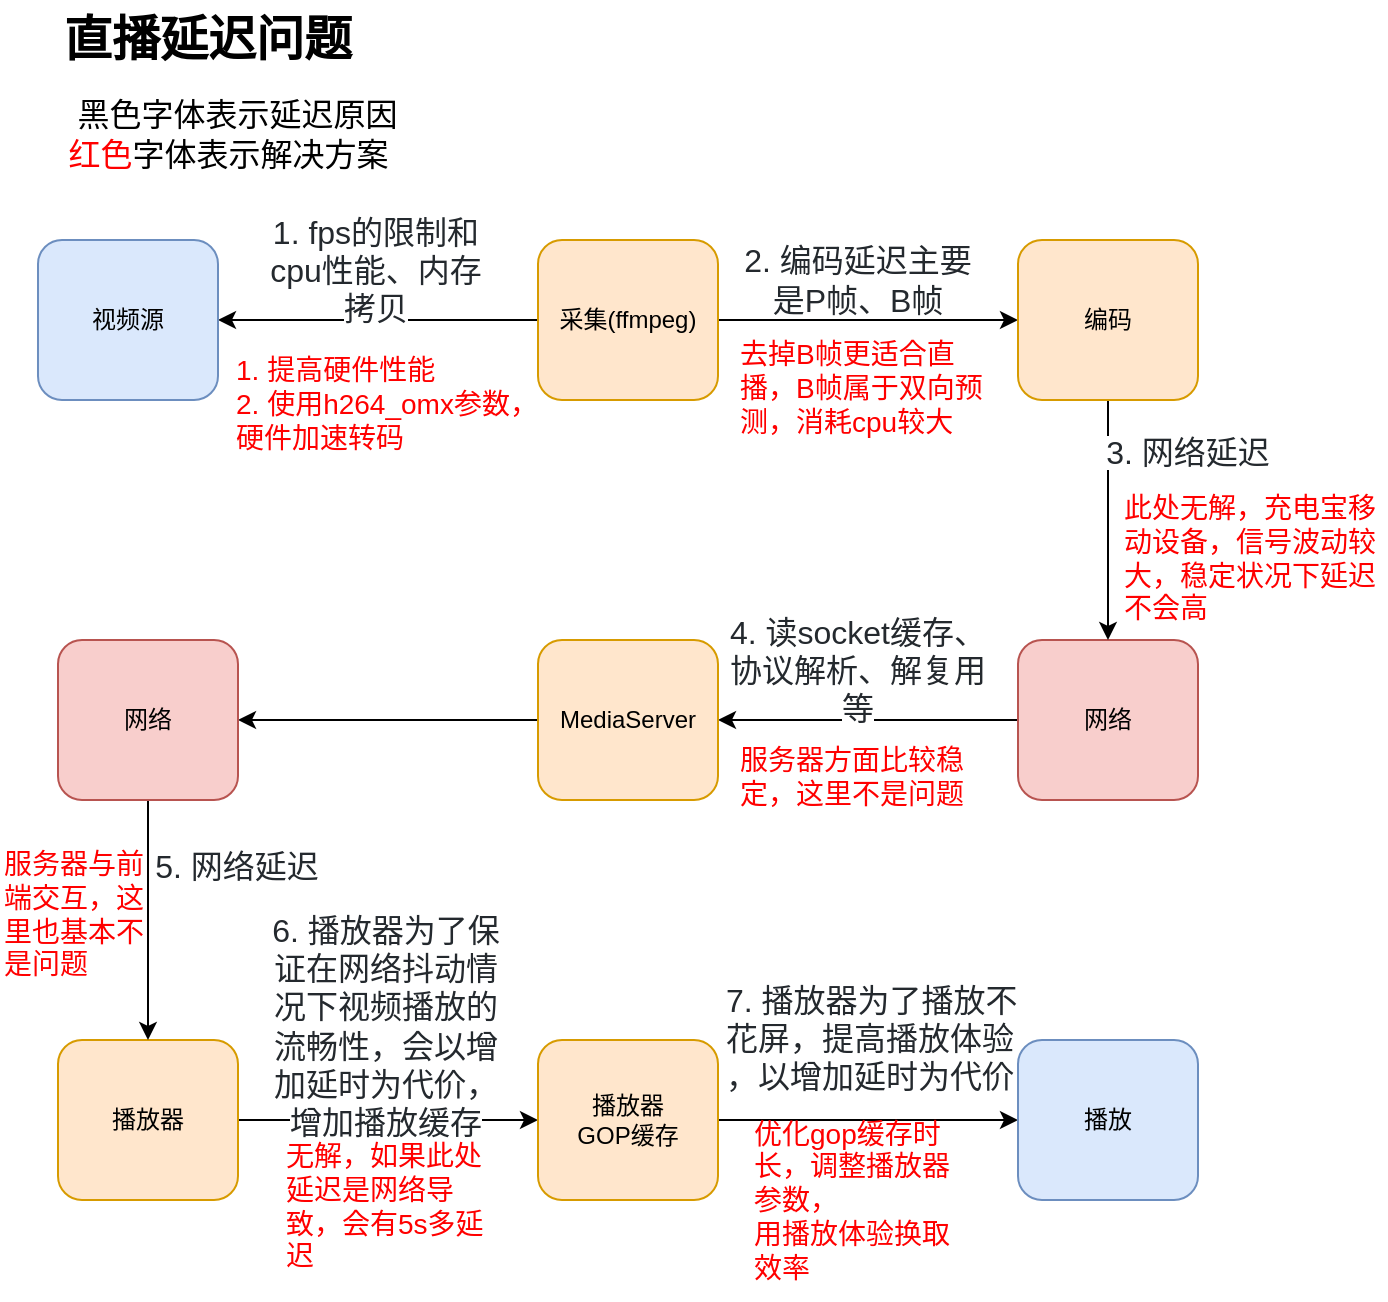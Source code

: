 <mxfile version="14.8.5" type="github">
  <diagram id="SnPkR0ZWW0URxlmu3m2-" name="第 1 页">
    <mxGraphModel dx="1107" dy="696" grid="0" gridSize="10" guides="1" tooltips="1" connect="1" arrows="1" fold="1" page="1" pageScale="1" pageWidth="827" pageHeight="1169" math="0" shadow="0">
      <root>
        <mxCell id="0" />
        <mxCell id="1" parent="0" />
        <mxCell id="dcwNl6AW-Zd0qtKCPymt-13" style="edgeStyle=orthogonalEdgeStyle;rounded=0;orthogonalLoop=1;jettySize=auto;html=1;entryX=1;entryY=0.5;entryDx=0;entryDy=0;" edge="1" parent="1" source="dcwNl6AW-Zd0qtKCPymt-1" target="dcwNl6AW-Zd0qtKCPymt-3">
          <mxGeometry relative="1" as="geometry" />
        </mxCell>
        <mxCell id="dcwNl6AW-Zd0qtKCPymt-26" style="edgeStyle=orthogonalEdgeStyle;rounded=0;orthogonalLoop=1;jettySize=auto;html=1;entryX=0;entryY=0.5;entryDx=0;entryDy=0;" edge="1" parent="1" source="dcwNl6AW-Zd0qtKCPymt-1" target="dcwNl6AW-Zd0qtKCPymt-25">
          <mxGeometry relative="1" as="geometry" />
        </mxCell>
        <mxCell id="dcwNl6AW-Zd0qtKCPymt-1" value="采集(ffmpeg)" style="rounded=1;whiteSpace=wrap;html=1;fillColor=#ffe6cc;strokeColor=#d79b00;" vertex="1" parent="1">
          <mxGeometry x="280" y="240" width="90" height="80" as="geometry" />
        </mxCell>
        <mxCell id="dcwNl6AW-Zd0qtKCPymt-3" value="视频源" style="rounded=1;whiteSpace=wrap;html=1;fillColor=#dae8fc;strokeColor=#6c8ebf;" vertex="1" parent="1">
          <mxGeometry x="30" y="240" width="90" height="80" as="geometry" />
        </mxCell>
        <mxCell id="dcwNl6AW-Zd0qtKCPymt-29" style="edgeStyle=orthogonalEdgeStyle;rounded=0;orthogonalLoop=1;jettySize=auto;html=1;entryX=1;entryY=0.5;entryDx=0;entryDy=0;" edge="1" parent="1" source="dcwNl6AW-Zd0qtKCPymt-6" target="dcwNl6AW-Zd0qtKCPymt-7">
          <mxGeometry relative="1" as="geometry" />
        </mxCell>
        <mxCell id="dcwNl6AW-Zd0qtKCPymt-6" value="网络" style="rounded=1;whiteSpace=wrap;html=1;fillColor=#f8cecc;strokeColor=#b85450;" vertex="1" parent="1">
          <mxGeometry x="520" y="440" width="90" height="80" as="geometry" />
        </mxCell>
        <mxCell id="dcwNl6AW-Zd0qtKCPymt-32" style="edgeStyle=orthogonalEdgeStyle;rounded=0;orthogonalLoop=1;jettySize=auto;html=1;entryX=1;entryY=0.5;entryDx=0;entryDy=0;" edge="1" parent="1" source="dcwNl6AW-Zd0qtKCPymt-7" target="dcwNl6AW-Zd0qtKCPymt-31">
          <mxGeometry relative="1" as="geometry" />
        </mxCell>
        <mxCell id="dcwNl6AW-Zd0qtKCPymt-7" value="MediaServer" style="rounded=1;whiteSpace=wrap;html=1;fillColor=#ffe6cc;strokeColor=#d79b00;" vertex="1" parent="1">
          <mxGeometry x="280" y="440" width="90" height="80" as="geometry" />
        </mxCell>
        <mxCell id="dcwNl6AW-Zd0qtKCPymt-37" style="edgeStyle=orthogonalEdgeStyle;rounded=0;orthogonalLoop=1;jettySize=auto;html=1;entryX=0;entryY=0.5;entryDx=0;entryDy=0;" edge="1" parent="1" source="dcwNl6AW-Zd0qtKCPymt-8" target="dcwNl6AW-Zd0qtKCPymt-11">
          <mxGeometry relative="1" as="geometry" />
        </mxCell>
        <mxCell id="dcwNl6AW-Zd0qtKCPymt-8" value="播放器" style="rounded=1;whiteSpace=wrap;html=1;fillColor=#ffe6cc;strokeColor=#d79b00;" vertex="1" parent="1">
          <mxGeometry x="40" y="640" width="90" height="80" as="geometry" />
        </mxCell>
        <mxCell id="dcwNl6AW-Zd0qtKCPymt-39" style="edgeStyle=orthogonalEdgeStyle;rounded=0;orthogonalLoop=1;jettySize=auto;html=1;" edge="1" parent="1" source="dcwNl6AW-Zd0qtKCPymt-11">
          <mxGeometry relative="1" as="geometry">
            <mxPoint x="520" y="680" as="targetPoint" />
          </mxGeometry>
        </mxCell>
        <mxCell id="dcwNl6AW-Zd0qtKCPymt-11" value="播放器&lt;br&gt;GOP缓存" style="rounded=1;whiteSpace=wrap;html=1;fillColor=#ffe6cc;strokeColor=#d79b00;" vertex="1" parent="1">
          <mxGeometry x="280" y="640" width="90" height="80" as="geometry" />
        </mxCell>
        <mxCell id="dcwNl6AW-Zd0qtKCPymt-24" value="&lt;span style=&quot;font-size: 16px ; color: rgb(36 , 41 , 46) ; font-family: , &amp;#34;blinkmacsystemfont&amp;#34; , &amp;#34;segoe ui&amp;#34; , &amp;#34;helvetica&amp;#34; , &amp;#34;arial&amp;#34; , sans-serif , &amp;#34;apple color emoji&amp;#34; , &amp;#34;segoe ui emoji&amp;#34; ; background-color: rgb(255 , 255 , 255)&quot;&gt;1. fps的限制和cpu性能、内存拷贝&lt;/span&gt;" style="text;html=1;strokeColor=none;fillColor=none;align=center;verticalAlign=middle;whiteSpace=wrap;rounded=0;" vertex="1" parent="1">
          <mxGeometry x="139" y="240" width="120" height="30" as="geometry" />
        </mxCell>
        <mxCell id="dcwNl6AW-Zd0qtKCPymt-28" style="edgeStyle=orthogonalEdgeStyle;rounded=0;orthogonalLoop=1;jettySize=auto;html=1;entryX=0.5;entryY=0;entryDx=0;entryDy=0;" edge="1" parent="1" source="dcwNl6AW-Zd0qtKCPymt-25" target="dcwNl6AW-Zd0qtKCPymt-6">
          <mxGeometry relative="1" as="geometry" />
        </mxCell>
        <mxCell id="dcwNl6AW-Zd0qtKCPymt-25" value="编码" style="rounded=1;whiteSpace=wrap;html=1;fillColor=#ffe6cc;strokeColor=#d79b00;" vertex="1" parent="1">
          <mxGeometry x="520" y="240" width="90" height="80" as="geometry" />
        </mxCell>
        <mxCell id="dcwNl6AW-Zd0qtKCPymt-27" value="&lt;font color=&quot;#24292e&quot; size=&quot;3&quot;&gt;&lt;span style=&quot;background-color: rgb(255 , 255 , 255)&quot;&gt;2. 编码延迟主要是P帧、B帧&lt;/span&gt;&lt;/font&gt;" style="text;html=1;strokeColor=none;fillColor=none;align=center;verticalAlign=middle;whiteSpace=wrap;rounded=0;" vertex="1" parent="1">
          <mxGeometry x="380" y="245" width="120" height="30" as="geometry" />
        </mxCell>
        <mxCell id="dcwNl6AW-Zd0qtKCPymt-30" value="&lt;span style=&quot;font-size: 16px ; color: rgb(36 , 41 , 46) ; font-family: , &amp;#34;blinkmacsystemfont&amp;#34; , &amp;#34;segoe ui&amp;#34; , &amp;#34;helvetica&amp;#34; , &amp;#34;arial&amp;#34; , sans-serif , &amp;#34;apple color emoji&amp;#34; , &amp;#34;segoe ui emoji&amp;#34; ; background-color: rgb(255 , 255 , 255)&quot;&gt;4. 读socket缓存、协议解析、解复用等&lt;/span&gt;" style="text;html=1;strokeColor=none;fillColor=none;align=center;verticalAlign=middle;whiteSpace=wrap;rounded=0;" vertex="1" parent="1">
          <mxGeometry x="370" y="440" width="140" height="30" as="geometry" />
        </mxCell>
        <mxCell id="dcwNl6AW-Zd0qtKCPymt-33" style="edgeStyle=orthogonalEdgeStyle;rounded=0;orthogonalLoop=1;jettySize=auto;html=1;entryX=0.5;entryY=0;entryDx=0;entryDy=0;" edge="1" parent="1" source="dcwNl6AW-Zd0qtKCPymt-31" target="dcwNl6AW-Zd0qtKCPymt-8">
          <mxGeometry relative="1" as="geometry" />
        </mxCell>
        <mxCell id="dcwNl6AW-Zd0qtKCPymt-31" value="网络" style="rounded=1;whiteSpace=wrap;html=1;fillColor=#f8cecc;strokeColor=#b85450;" vertex="1" parent="1">
          <mxGeometry x="40" y="440" width="90" height="80" as="geometry" />
        </mxCell>
        <mxCell id="dcwNl6AW-Zd0qtKCPymt-35" value="&lt;font color=&quot;#24292e&quot; size=&quot;3&quot;&gt;&lt;span style=&quot;background-color: rgb(255 , 255 , 255)&quot;&gt;5. 网络延迟&lt;/span&gt;&lt;/font&gt;" style="text;html=1;strokeColor=none;fillColor=none;align=center;verticalAlign=middle;whiteSpace=wrap;rounded=0;" vertex="1" parent="1">
          <mxGeometry x="86" y="538" width="87" height="29" as="geometry" />
        </mxCell>
        <mxCell id="dcwNl6AW-Zd0qtKCPymt-36" value="&lt;font color=&quot;#24292e&quot; size=&quot;3&quot;&gt;&lt;span style=&quot;background-color: rgb(255 , 255 , 255)&quot;&gt;3. 网络延迟&lt;/span&gt;&lt;/font&gt;" style="text;html=1;strokeColor=none;fillColor=none;align=center;verticalAlign=middle;whiteSpace=wrap;rounded=0;" vertex="1" parent="1">
          <mxGeometry x="535" y="331" width="140" height="30" as="geometry" />
        </mxCell>
        <mxCell id="dcwNl6AW-Zd0qtKCPymt-40" value="&lt;font color=&quot;#24292e&quot; size=&quot;3&quot;&gt;&lt;span style=&quot;background-color: rgb(255 , 255 , 255)&quot;&gt;7. 播放器为了播放不花屏，&lt;/span&gt;&lt;/font&gt;&lt;span style=&quot;font-size: 16px ; color: rgb(36 , 41 , 46) ; font-family: , &amp;#34;blinkmacsystemfont&amp;#34; , &amp;#34;segoe ui&amp;#34; , &amp;#34;helvetica&amp;#34; , &amp;#34;arial&amp;#34; , sans-serif , &amp;#34;apple color emoji&amp;#34; , &amp;#34;segoe ui emoji&amp;#34; ; background-color: rgb(255 , 255 , 255)&quot;&gt;提高播放体验&lt;/span&gt;&lt;font color=&quot;#24292e&quot; size=&quot;3&quot;&gt;&lt;span style=&quot;background-color: rgb(255 , 255 , 255)&quot;&gt;&lt;br&gt;，&lt;/span&gt;&lt;/font&gt;&lt;span style=&quot;font-size: 16px ; color: rgb(36 , 41 , 46) ; font-family: , &amp;#34;blinkmacsystemfont&amp;#34; , &amp;#34;segoe ui&amp;#34; , &amp;#34;helvetica&amp;#34; , &amp;#34;arial&amp;#34; , sans-serif , &amp;#34;apple color emoji&amp;#34; , &amp;#34;segoe ui emoji&amp;#34; ; background-color: rgb(255 , 255 , 255)&quot;&gt;以增加延时为代价&lt;/span&gt;" style="text;html=1;strokeColor=none;fillColor=none;align=left;verticalAlign=middle;whiteSpace=wrap;rounded=0;" vertex="1" parent="1">
          <mxGeometry x="372" y="587" width="156" height="103" as="geometry" />
        </mxCell>
        <mxCell id="dcwNl6AW-Zd0qtKCPymt-42" value="播放" style="rounded=1;whiteSpace=wrap;html=1;fillColor=#dae8fc;strokeColor=#6c8ebf;" vertex="1" parent="1">
          <mxGeometry x="520" y="640" width="90" height="80" as="geometry" />
        </mxCell>
        <mxCell id="dcwNl6AW-Zd0qtKCPymt-45" value="&lt;b&gt;&lt;font style=&quot;font-size: 24px&quot;&gt;直播延迟问题&lt;/font&gt;&lt;/b&gt;" style="text;html=1;strokeColor=none;fillColor=none;align=center;verticalAlign=middle;whiteSpace=wrap;rounded=0;" vertex="1" parent="1">
          <mxGeometry x="40" y="120" width="150" height="40" as="geometry" />
        </mxCell>
        <mxCell id="dcwNl6AW-Zd0qtKCPymt-46" value="&lt;font color=&quot;#ff0000&quot; style=&quot;font-size: 14px&quot;&gt;1. 提高硬件性能&lt;br&gt;2. 使用h264_omx参数，硬件加速转码&lt;/font&gt;&lt;font color=&quot;#ff0000&quot; style=&quot;font-size: 14px&quot;&gt;&lt;br&gt;&lt;/font&gt;" style="text;html=1;strokeColor=none;fillColor=none;align=left;verticalAlign=middle;whiteSpace=wrap;rounded=0;" vertex="1" parent="1">
          <mxGeometry x="127" y="284" width="153" height="75" as="geometry" />
        </mxCell>
        <mxCell id="dcwNl6AW-Zd0qtKCPymt-47" value="&lt;font color=&quot;#ff0000&quot; style=&quot;font-size: 14px&quot;&gt;去掉B帧更适合直播，&lt;/font&gt;&lt;span style=&quot;color: rgb(255 , 0 , 0) ; font-size: 14px&quot;&gt;B帧属于双向预测，消耗cpu较大&lt;/span&gt;&lt;font color=&quot;#ff0000&quot; style=&quot;font-size: 14px&quot;&gt;&lt;br&gt;&lt;/font&gt;" style="text;html=1;strokeColor=none;fillColor=none;align=left;verticalAlign=middle;whiteSpace=wrap;rounded=0;" vertex="1" parent="1">
          <mxGeometry x="378.5" y="270" width="133" height="87" as="geometry" />
        </mxCell>
        <mxCell id="dcwNl6AW-Zd0qtKCPymt-48" value="&lt;font color=&quot;#ff0000&quot; style=&quot;font-size: 14px&quot;&gt;服务器方面比较稳定，这里不是问题&lt;br&gt;&lt;/font&gt;" style="text;html=1;strokeColor=none;fillColor=none;align=left;verticalAlign=middle;whiteSpace=wrap;rounded=0;" vertex="1" parent="1">
          <mxGeometry x="378.5" y="464" width="133" height="87" as="geometry" />
        </mxCell>
        <mxCell id="dcwNl6AW-Zd0qtKCPymt-49" value="&lt;font color=&quot;#ff0000&quot; style=&quot;font-size: 14px&quot;&gt;此处无解，充电宝移动设备，信号波动较大，稳定状况下延迟不会高&lt;br&gt;&lt;/font&gt;" style="text;html=1;strokeColor=none;fillColor=none;align=left;verticalAlign=middle;whiteSpace=wrap;rounded=0;" vertex="1" parent="1">
          <mxGeometry x="571" y="355" width="133" height="87" as="geometry" />
        </mxCell>
        <mxCell id="dcwNl6AW-Zd0qtKCPymt-51" value="&lt;font color=&quot;#ff0000&quot; style=&quot;font-size: 14px&quot;&gt;服务器与前端交互，这里也基本不是问题&lt;br&gt;&lt;/font&gt;" style="text;html=1;strokeColor=none;fillColor=none;align=left;verticalAlign=middle;whiteSpace=wrap;rounded=0;" vertex="1" parent="1">
          <mxGeometry x="11" y="522" width="82" height="109" as="geometry" />
        </mxCell>
        <mxCell id="dcwNl6AW-Zd0qtKCPymt-52" value="&lt;div style=&quot;text-align: left&quot;&gt;&lt;span style=&quot;font-size: medium&quot;&gt;&amp;nbsp;黑色字体表示延迟原因&lt;/span&gt;&lt;br&gt;&lt;/div&gt;&lt;div style=&quot;text-align: left&quot;&gt;&lt;font size=&quot;3&quot;&gt;&lt;font color=&quot;#ff0000&quot;&gt;红色&lt;/font&gt;字体表示解决方案&lt;/font&gt;&lt;/div&gt;" style="text;html=1;strokeColor=none;fillColor=none;align=center;verticalAlign=middle;whiteSpace=wrap;rounded=0;" vertex="1" parent="1">
          <mxGeometry x="38" y="160" width="179" height="54" as="geometry" />
        </mxCell>
        <mxCell id="dcwNl6AW-Zd0qtKCPymt-54" value="&lt;span style=&quot;font-size: 16px ; color: rgb(36 , 41 , 46) ; font-family: , &amp;#34;blinkmacsystemfont&amp;#34; , &amp;#34;segoe ui&amp;#34; , &amp;#34;helvetica&amp;#34; , &amp;#34;arial&amp;#34; , sans-serif , &amp;#34;apple color emoji&amp;#34; , &amp;#34;segoe ui emoji&amp;#34; ; background-color: rgb(255 , 255 , 255)&quot;&gt;6. 播放器为了保证在网络抖动情况下视频播放的流畅性，会以增加延时为代价，增加播放缓存&lt;/span&gt;" style="text;html=1;strokeColor=none;fillColor=none;align=center;verticalAlign=middle;whiteSpace=wrap;rounded=0;" vertex="1" parent="1">
          <mxGeometry x="144.5" y="606" width="118" height="54" as="geometry" />
        </mxCell>
        <mxCell id="dcwNl6AW-Zd0qtKCPymt-55" value="&lt;font color=&quot;#ff0000&quot; style=&quot;font-size: 14px&quot;&gt;无解，如果此处延迟是网络导致，会有5s多延迟&lt;br&gt;&lt;/font&gt;" style="text;html=1;strokeColor=none;fillColor=none;align=left;verticalAlign=middle;whiteSpace=wrap;rounded=0;" vertex="1" parent="1">
          <mxGeometry x="152" y="676" width="109" height="94" as="geometry" />
        </mxCell>
        <mxCell id="dcwNl6AW-Zd0qtKCPymt-56" value="&lt;font color=&quot;#ff0000&quot; style=&quot;font-size: 14px&quot;&gt;优化gop缓存时长，调整播放器参数，&lt;br&gt;用播放体验换取效率&lt;br&gt;&lt;/font&gt;" style="text;html=1;strokeColor=none;fillColor=none;align=left;verticalAlign=middle;whiteSpace=wrap;rounded=0;" vertex="1" parent="1">
          <mxGeometry x="385.5" y="673" width="109" height="94" as="geometry" />
        </mxCell>
      </root>
    </mxGraphModel>
  </diagram>
</mxfile>
